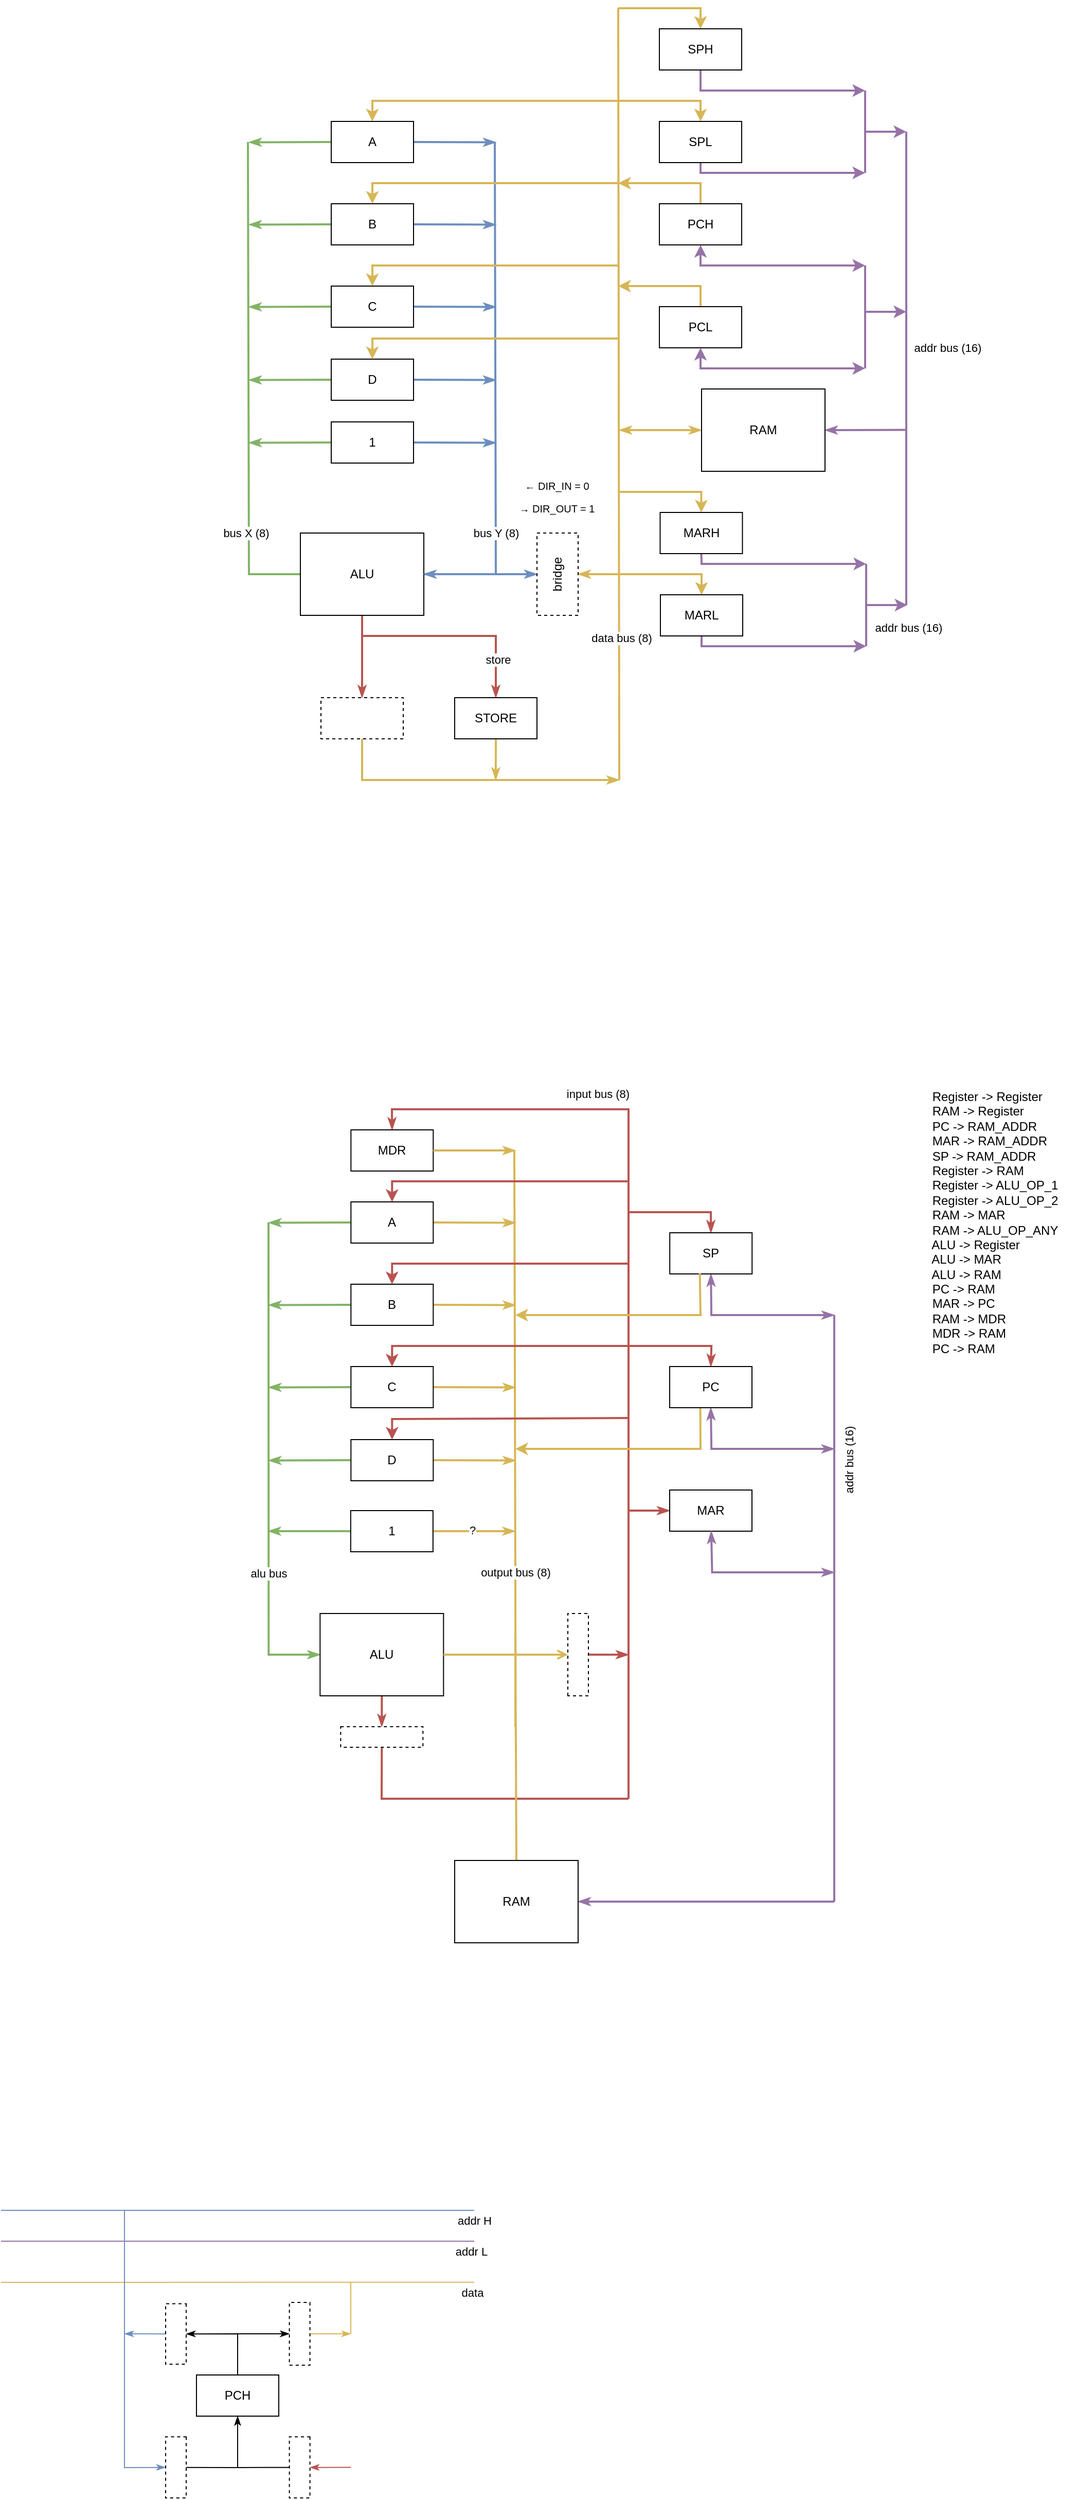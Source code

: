 <mxfile>
    <diagram id="ETKt579bIk2jOSbxSD9Q" name="Page-1">
        <mxGraphModel dx="2195" dy="351" grid="0" gridSize="10" guides="1" tooltips="1" connect="1" arrows="1" fold="1" page="0" pageScale="1" pageWidth="850" pageHeight="1100" math="0" shadow="0">
            <root>
                <mxCell id="0"/>
                <mxCell id="1" parent="0"/>
                <mxCell id="170" style="edgeStyle=none;html=1;exitX=0.5;exitY=1;exitDx=0;exitDy=0;entryX=0.5;entryY=0;entryDx=0;entryDy=0;startArrow=none;startFill=0;endArrow=classicThin;endFill=1;fillColor=#f8cecc;strokeColor=#b85450;strokeWidth=2;" parent="1" source="177" target="194" edge="1">
                    <mxGeometry relative="1" as="geometry"/>
                </mxCell>
                <mxCell id="171" style="edgeStyle=none;html=1;exitX=0;exitY=0.5;exitDx=0;exitDy=0;startArrow=none;startFill=0;endArrow=none;endFill=0;fillColor=#d5e8d4;strokeColor=#82b366;strokeWidth=2;rounded=0;" parent="1" source="177" edge="1">
                    <mxGeometry relative="1" as="geometry">
                        <mxPoint x="80" y="1090" as="targetPoint"/>
                        <Array as="points">
                            <mxPoint x="81" y="1510"/>
                        </Array>
                    </mxGeometry>
                </mxCell>
                <mxCell id="172" value="bus X (8)" style="edgeLabel;html=1;align=center;verticalAlign=middle;resizable=0;points=[];" parent="171" vertex="1" connectable="0">
                    <mxGeometry x="-0.5" y="1" relative="1" as="geometry">
                        <mxPoint x="-2" y="27" as="offset"/>
                    </mxGeometry>
                </mxCell>
                <mxCell id="173" style="edgeStyle=none;html=1;exitX=1;exitY=0.5;exitDx=0;exitDy=0;startArrow=none;startFill=0;endArrow=none;endFill=0;fillColor=#dae8fc;strokeColor=#6c8ebf;rounded=0;strokeWidth=2;" parent="1" source="177" edge="1">
                    <mxGeometry relative="1" as="geometry">
                        <mxPoint x="320" y="1090" as="targetPoint"/>
                        <Array as="points">
                            <mxPoint x="321" y="1510"/>
                        </Array>
                    </mxGeometry>
                </mxCell>
                <mxCell id="174" value="bus Y (8)" style="edgeLabel;html=1;align=center;verticalAlign=middle;resizable=0;points=[];" parent="173" vertex="1" connectable="0">
                    <mxGeometry x="-0.603" relative="1" as="geometry">
                        <mxPoint y="-13" as="offset"/>
                    </mxGeometry>
                </mxCell>
                <mxCell id="175" style="edgeStyle=none;rounded=0;html=1;exitX=0.5;exitY=1;exitDx=0;exitDy=0;entryX=0.5;entryY=0;entryDx=0;entryDy=0;startArrow=none;startFill=0;endArrow=classicThin;endFill=1;fillColor=#f8cecc;strokeColor=#b85450;strokeWidth=2;" parent="1" source="177" target="215" edge="1">
                    <mxGeometry relative="1" as="geometry">
                        <Array as="points">
                            <mxPoint x="191" y="1570"/>
                            <mxPoint x="321" y="1570"/>
                        </Array>
                    </mxGeometry>
                </mxCell>
                <mxCell id="176" value="store" style="edgeLabel;html=1;align=center;verticalAlign=middle;resizable=0;points=[];" parent="175" vertex="1" connectable="0">
                    <mxGeometry x="0.648" y="2" relative="1" as="geometry">
                        <mxPoint as="offset"/>
                    </mxGeometry>
                </mxCell>
                <mxCell id="177" value="ALU" style="rounded=0;whiteSpace=wrap;html=1;" parent="1" vertex="1">
                    <mxGeometry x="131" y="1470" width="120" height="80" as="geometry"/>
                </mxCell>
                <mxCell id="178" style="edgeStyle=none;html=1;exitX=0;exitY=0.5;exitDx=0;exitDy=0;startArrow=none;startFill=0;endArrow=classicThin;endFill=1;fillColor=#d5e8d4;strokeColor=#82b366;strokeWidth=2;" parent="1" source="181" edge="1">
                    <mxGeometry relative="1" as="geometry">
                        <mxPoint x="81" y="1250.261" as="targetPoint"/>
                    </mxGeometry>
                </mxCell>
                <mxCell id="179" style="edgeStyle=none;html=1;exitX=1;exitY=0.5;exitDx=0;exitDy=0;startArrow=none;startFill=0;endArrow=classicThin;endFill=1;fillColor=#dae8fc;strokeColor=#6c8ebf;strokeWidth=2;" parent="1" source="181" edge="1">
                    <mxGeometry relative="1" as="geometry">
                        <mxPoint x="321" y="1250.261" as="targetPoint"/>
                    </mxGeometry>
                </mxCell>
                <mxCell id="180" style="edgeStyle=none;rounded=0;html=1;exitX=0.5;exitY=0;exitDx=0;exitDy=0;startArrow=classic;startFill=1;endArrow=none;endFill=0;fillColor=#fff2cc;strokeColor=#d6b656;strokeWidth=2;" parent="1" source="181" edge="1">
                    <mxGeometry relative="1" as="geometry">
                        <mxPoint x="441" y="1210" as="targetPoint"/>
                        <Array as="points">
                            <mxPoint x="201" y="1210"/>
                        </Array>
                    </mxGeometry>
                </mxCell>
                <mxCell id="181" value="C" style="rounded=0;whiteSpace=wrap;html=1;" parent="1" vertex="1">
                    <mxGeometry x="161" y="1230" width="80" height="40" as="geometry"/>
                </mxCell>
                <mxCell id="182" style="edgeStyle=none;html=1;exitX=0;exitY=0.5;exitDx=0;exitDy=0;startArrow=none;startFill=0;endArrow=classicThin;endFill=1;fillColor=#d5e8d4;strokeColor=#82b366;strokeWidth=2;" parent="1" source="185" edge="1">
                    <mxGeometry relative="1" as="geometry">
                        <mxPoint x="81" y="1170.261" as="targetPoint"/>
                    </mxGeometry>
                </mxCell>
                <mxCell id="183" style="edgeStyle=none;html=1;exitX=1;exitY=0.5;exitDx=0;exitDy=0;startArrow=none;startFill=0;endArrow=classicThin;endFill=1;fillColor=#dae8fc;strokeColor=#6c8ebf;strokeWidth=2;" parent="1" source="185" edge="1">
                    <mxGeometry relative="1" as="geometry">
                        <mxPoint x="321" y="1170.261" as="targetPoint"/>
                    </mxGeometry>
                </mxCell>
                <mxCell id="184" style="edgeStyle=none;rounded=0;html=1;exitX=0.5;exitY=0;exitDx=0;exitDy=0;startArrow=classic;startFill=1;endArrow=none;endFill=0;fillColor=#fff2cc;strokeColor=#d6b656;strokeWidth=2;" parent="1" source="185" edge="1">
                    <mxGeometry relative="1" as="geometry">
                        <mxPoint x="441" y="1130" as="targetPoint"/>
                        <Array as="points">
                            <mxPoint x="201" y="1130"/>
                        </Array>
                    </mxGeometry>
                </mxCell>
                <mxCell id="185" value="B" style="rounded=0;whiteSpace=wrap;html=1;" parent="1" vertex="1">
                    <mxGeometry x="161" y="1150" width="80" height="40" as="geometry"/>
                </mxCell>
                <mxCell id="186" style="edgeStyle=none;html=1;exitX=0;exitY=0.5;exitDx=0;exitDy=0;startArrow=none;startFill=0;endArrow=classicThin;endFill=1;fillColor=#d5e8d4;strokeColor=#82b366;strokeWidth=2;" parent="1" source="189" edge="1">
                    <mxGeometry relative="1" as="geometry">
                        <mxPoint x="81" y="1090.261" as="targetPoint"/>
                    </mxGeometry>
                </mxCell>
                <mxCell id="187" style="edgeStyle=none;html=1;exitX=1;exitY=0.5;exitDx=0;exitDy=0;startArrow=none;startFill=0;endArrow=classicThin;endFill=1;fillColor=#dae8fc;strokeColor=#6c8ebf;strokeWidth=2;" parent="1" source="189" edge="1">
                    <mxGeometry relative="1" as="geometry">
                        <mxPoint x="321" y="1090.261" as="targetPoint"/>
                    </mxGeometry>
                </mxCell>
                <mxCell id="188" style="edgeStyle=none;rounded=0;html=1;exitX=0.5;exitY=0;exitDx=0;exitDy=0;startArrow=classic;startFill=1;endArrow=none;endFill=0;fillColor=#fff2cc;strokeColor=#d6b656;strokeWidth=2;" parent="1" source="189" edge="1">
                    <mxGeometry relative="1" as="geometry">
                        <mxPoint x="441" y="1050" as="targetPoint"/>
                        <Array as="points">
                            <mxPoint x="201" y="1050"/>
                        </Array>
                    </mxGeometry>
                </mxCell>
                <mxCell id="189" value="A" style="rounded=0;whiteSpace=wrap;html=1;" parent="1" vertex="1">
                    <mxGeometry x="161" y="1070" width="80" height="40" as="geometry"/>
                </mxCell>
                <mxCell id="190" style="edgeStyle=none;html=1;exitX=0;exitY=0.5;exitDx=0;exitDy=0;startArrow=classicThin;startFill=1;endArrow=classicThin;endFill=1;fillColor=#dae8fc;strokeColor=#6c8ebf;entryX=1;entryY=0.5;entryDx=0;entryDy=0;strokeWidth=2;" parent="1" source="192" target="177" edge="1">
                    <mxGeometry relative="1" as="geometry">
                        <mxPoint x="321" y="1410" as="targetPoint"/>
                    </mxGeometry>
                </mxCell>
                <mxCell id="191" style="edgeStyle=none;html=1;exitX=1;exitY=0.5;exitDx=0;exitDy=0;startArrow=classicThin;startFill=1;endArrow=none;endFill=0;fillColor=#fff2cc;strokeColor=#d6b656;strokeWidth=2;" parent="1" source="192" edge="1">
                    <mxGeometry relative="1" as="geometry">
                        <mxPoint x="441" y="1510" as="targetPoint"/>
                    </mxGeometry>
                </mxCell>
                <mxCell id="192" value="bridge" style="rounded=0;whiteSpace=wrap;html=1;dashed=1;horizontal=0;" parent="1" vertex="1">
                    <mxGeometry x="361" y="1470" width="40" height="80" as="geometry"/>
                </mxCell>
                <mxCell id="193" style="edgeStyle=none;rounded=0;html=1;exitX=0.5;exitY=1;exitDx=0;exitDy=0;startArrow=none;startFill=0;endArrow=classicThin;endFill=1;fillColor=#fff2cc;strokeColor=#d6b656;strokeWidth=2;" parent="1" source="194" edge="1">
                    <mxGeometry relative="1" as="geometry">
                        <mxPoint x="441" y="1710" as="targetPoint"/>
                        <Array as="points">
                            <mxPoint x="191" y="1710"/>
                        </Array>
                    </mxGeometry>
                </mxCell>
                <mxCell id="194" value="" style="rounded=0;whiteSpace=wrap;html=1;dashed=1;" parent="1" vertex="1">
                    <mxGeometry x="151" y="1630" width="80" height="40" as="geometry"/>
                </mxCell>
                <mxCell id="195" style="edgeStyle=none;html=1;exitX=0;exitY=0.5;exitDx=0;exitDy=0;startArrow=classicThin;startFill=1;endArrow=classicThin;endFill=1;fillColor=#fff2cc;strokeColor=#d6b656;strokeWidth=2;" parent="1" source="197" edge="1">
                    <mxGeometry relative="1" as="geometry">
                        <mxPoint x="441" y="1370" as="targetPoint"/>
                    </mxGeometry>
                </mxCell>
                <mxCell id="196" style="edgeStyle=none;rounded=0;html=1;exitX=1;exitY=0.5;exitDx=0;exitDy=0;strokeWidth=2;startArrow=classicThin;startFill=1;endArrow=none;endFill=0;fillColor=#e1d5e7;strokeColor=#9673a6;" parent="1" source="197" edge="1">
                    <mxGeometry relative="1" as="geometry">
                        <mxPoint x="721" y="1369.769" as="targetPoint"/>
                    </mxGeometry>
                </mxCell>
                <mxCell id="197" value="RAM" style="rounded=0;whiteSpace=wrap;html=1;" parent="1" vertex="1">
                    <mxGeometry x="521" y="1330" width="120" height="80" as="geometry"/>
                </mxCell>
                <mxCell id="204" style="edgeStyle=none;html=1;exitX=0;exitY=0.5;exitDx=0;exitDy=0;startArrow=none;startFill=0;endArrow=classicThin;endFill=1;fillColor=#d5e8d4;strokeColor=#82b366;strokeWidth=2;" parent="1" source="206" edge="1">
                    <mxGeometry relative="1" as="geometry">
                        <mxPoint x="81" y="1382.261" as="targetPoint"/>
                    </mxGeometry>
                </mxCell>
                <mxCell id="205" style="edgeStyle=none;html=1;exitX=1;exitY=0.5;exitDx=0;exitDy=0;startArrow=none;startFill=0;endArrow=classicThin;endFill=1;fillColor=#dae8fc;strokeColor=#6c8ebf;strokeWidth=2;" parent="1" source="206" edge="1">
                    <mxGeometry relative="1" as="geometry">
                        <mxPoint x="321" y="1382.261" as="targetPoint"/>
                    </mxGeometry>
                </mxCell>
                <mxCell id="206" value="1" style="rounded=0;whiteSpace=wrap;html=1;" parent="1" vertex="1">
                    <mxGeometry x="161" y="1362" width="80" height="40" as="geometry"/>
                </mxCell>
                <mxCell id="212" value="" style="endArrow=none;html=1;rounded=0;fillColor=#fff2cc;strokeColor=#d6b656;strokeWidth=2;" parent="1" edge="1">
                    <mxGeometry width="50" height="50" relative="1" as="geometry">
                        <mxPoint x="441" y="1710" as="sourcePoint"/>
                        <mxPoint x="440" y="960" as="targetPoint"/>
                    </mxGeometry>
                </mxCell>
                <mxCell id="213" value="data bus (8)" style="edgeLabel;html=1;align=center;verticalAlign=middle;resizable=0;points=[];" parent="212" vertex="1" connectable="0">
                    <mxGeometry x="-0.712" y="-1" relative="1" as="geometry">
                        <mxPoint x="1" y="-30" as="offset"/>
                    </mxGeometry>
                </mxCell>
                <mxCell id="214" style="edgeStyle=none;rounded=1;html=1;exitX=0.5;exitY=1;exitDx=0;exitDy=0;startArrow=none;startFill=0;endArrow=classicThin;endFill=1;fillColor=#fff2cc;strokeColor=#d6b656;strokeWidth=2;" parent="1" source="215" edge="1">
                    <mxGeometry relative="1" as="geometry">
                        <mxPoint x="320.91" y="1710" as="targetPoint"/>
                    </mxGeometry>
                </mxCell>
                <mxCell id="215" value="STORE" style="rounded=0;whiteSpace=wrap;html=1;" parent="1" vertex="1">
                    <mxGeometry x="281" y="1630" width="80" height="40" as="geometry"/>
                </mxCell>
                <mxCell id="218" value="&lt;p style=&quot;font-size: 10px;&quot;&gt;&lt;font style=&quot;font-size: 10px;&quot;&gt;← DIR_IN = 0&lt;/font&gt;&lt;/p&gt;&lt;p style=&quot;font-size: 10px;&quot;&gt;&lt;span style=&quot;background-color: initial; font-size: 10px;&quot;&gt;→ DIR_OUT = 1&lt;/span&gt;&lt;/p&gt;" style="text;html=1;align=center;verticalAlign=middle;resizable=0;points=[];autosize=1;strokeColor=none;fillColor=none;fontSize=10;" parent="1" vertex="1">
                    <mxGeometry x="330" y="1400" width="100" height="70" as="geometry"/>
                </mxCell>
                <mxCell id="221" style="edgeStyle=none;html=1;exitX=0;exitY=0.5;exitDx=0;exitDy=0;startArrow=none;startFill=0;endArrow=classicThin;endFill=1;fillColor=#d5e8d4;strokeColor=#82b366;strokeWidth=2;" parent="1" source="223" edge="1">
                    <mxGeometry relative="1" as="geometry">
                        <mxPoint x="81" y="1321.261" as="targetPoint"/>
                    </mxGeometry>
                </mxCell>
                <mxCell id="222" style="edgeStyle=none;html=1;exitX=1;exitY=0.5;exitDx=0;exitDy=0;startArrow=none;startFill=0;endArrow=classicThin;endFill=1;fillColor=#dae8fc;strokeColor=#6c8ebf;strokeWidth=2;" parent="1" source="223" edge="1">
                    <mxGeometry relative="1" as="geometry">
                        <mxPoint x="321" y="1321.261" as="targetPoint"/>
                    </mxGeometry>
                </mxCell>
                <mxCell id="223" value="D" style="rounded=0;whiteSpace=wrap;html=1;" parent="1" vertex="1">
                    <mxGeometry x="161" y="1301" width="80" height="40" as="geometry"/>
                </mxCell>
                <mxCell id="224" style="edgeStyle=none;rounded=0;html=1;startArrow=classic;startFill=1;endArrow=none;endFill=0;fillColor=#fff2cc;strokeColor=#d6b656;strokeWidth=2;exitX=0.5;exitY=0;exitDx=0;exitDy=0;" parent="1" source="223" edge="1">
                    <mxGeometry relative="1" as="geometry">
                        <mxPoint x="441" y="1281" as="targetPoint"/>
                        <Array as="points">
                            <mxPoint x="201" y="1281"/>
                        </Array>
                        <mxPoint x="199" y="1301" as="sourcePoint"/>
                    </mxGeometry>
                </mxCell>
                <mxCell id="231" style="edgeStyle=none;rounded=0;html=1;exitX=0.5;exitY=0;exitDx=0;exitDy=0;startArrow=none;startFill=0;endArrow=classic;endFill=1;fillColor=#fff2cc;strokeColor=#d6b656;strokeWidth=2;" parent="1" source="232" edge="1">
                    <mxGeometry relative="1" as="geometry">
                        <mxPoint x="440" y="1230" as="targetPoint"/>
                        <Array as="points">
                            <mxPoint x="520" y="1230"/>
                        </Array>
                    </mxGeometry>
                </mxCell>
                <mxCell id="233" style="edgeStyle=none;rounded=0;html=1;strokeWidth=2;fillColor=#e1d5e7;strokeColor=#9673a6;exitX=0.5;exitY=1;exitDx=0;exitDy=0;startArrow=classic;startFill=1;" parent="1" source="232" edge="1">
                    <mxGeometry relative="1" as="geometry">
                        <mxPoint x="680" y="1310" as="targetPoint"/>
                        <mxPoint x="200" y="1310" as="sourcePoint"/>
                        <Array as="points">
                            <mxPoint x="520" y="1310"/>
                        </Array>
                    </mxGeometry>
                </mxCell>
                <mxCell id="232" value="PCL" style="rounded=0;whiteSpace=wrap;html=1;" parent="1" vertex="1">
                    <mxGeometry x="480" y="1250" width="80" height="40" as="geometry"/>
                </mxCell>
                <mxCell id="236" style="edgeStyle=none;rounded=0;html=1;exitX=0.5;exitY=0;exitDx=0;exitDy=0;startArrow=none;startFill=0;endArrow=classic;endFill=1;fillColor=#fff2cc;strokeColor=#d6b656;strokeWidth=2;" parent="1" source="237" edge="1">
                    <mxGeometry relative="1" as="geometry">
                        <mxPoint x="440" y="1130" as="targetPoint"/>
                        <Array as="points">
                            <mxPoint x="520" y="1130"/>
                        </Array>
                    </mxGeometry>
                </mxCell>
                <mxCell id="238" style="edgeStyle=none;rounded=0;html=1;exitX=0.5;exitY=1;exitDx=0;exitDy=0;strokeWidth=2;fillColor=#e1d5e7;strokeColor=#9673a6;startArrow=classic;startFill=1;" parent="1" source="237" edge="1">
                    <mxGeometry relative="1" as="geometry">
                        <mxPoint x="680" y="1210" as="targetPoint"/>
                        <Array as="points">
                            <mxPoint x="520" y="1210"/>
                        </Array>
                    </mxGeometry>
                </mxCell>
                <mxCell id="237" value="PCH" style="rounded=0;whiteSpace=wrap;html=1;" parent="1" vertex="1">
                    <mxGeometry x="480" y="1150" width="80" height="40" as="geometry"/>
                </mxCell>
                <mxCell id="239" value="" style="endArrow=none;html=1;rounded=0;strokeWidth=2;fillColor=#e1d5e7;strokeColor=#9673a6;" parent="1" edge="1">
                    <mxGeometry width="50" height="50" relative="1" as="geometry">
                        <mxPoint x="680" y="1310" as="sourcePoint"/>
                        <mxPoint x="680" y="1210" as="targetPoint"/>
                    </mxGeometry>
                </mxCell>
                <mxCell id="240" value="" style="endArrow=classic;html=1;rounded=0;strokeWidth=2;fillColor=#e1d5e7;strokeColor=#9673a6;" parent="1" edge="1">
                    <mxGeometry width="50" height="50" relative="1" as="geometry">
                        <mxPoint x="680" y="1255" as="sourcePoint"/>
                        <mxPoint x="720" y="1255" as="targetPoint"/>
                    </mxGeometry>
                </mxCell>
                <mxCell id="241" value="addr bus (16)" style="edgeLabel;html=1;align=center;verticalAlign=middle;resizable=0;points=[];" parent="1" vertex="1" connectable="0">
                    <mxGeometry x="759.999" y="1289.999" as="geometry"/>
                </mxCell>
                <mxCell id="243" style="edgeStyle=none;rounded=0;html=1;exitX=0.5;exitY=0;exitDx=0;exitDy=0;startArrow=classic;startFill=1;endArrow=none;endFill=0;fillColor=#fff2cc;strokeColor=#d6b656;strokeWidth=2;" parent="1" source="245" edge="1">
                    <mxGeometry relative="1" as="geometry">
                        <mxPoint x="440" y="1050" as="targetPoint"/>
                        <Array as="points">
                            <mxPoint x="520" y="1050"/>
                        </Array>
                    </mxGeometry>
                </mxCell>
                <mxCell id="244" style="edgeStyle=none;rounded=0;html=1;strokeWidth=2;fillColor=#e1d5e7;strokeColor=#9673a6;exitX=0.5;exitY=1;exitDx=0;exitDy=0;" parent="1" source="245" edge="1">
                    <mxGeometry relative="1" as="geometry">
                        <mxPoint x="680" y="1120" as="targetPoint"/>
                        <mxPoint x="200" y="1130" as="sourcePoint"/>
                        <Array as="points">
                            <mxPoint x="520" y="1120"/>
                        </Array>
                    </mxGeometry>
                </mxCell>
                <mxCell id="245" value="SPL" style="rounded=0;whiteSpace=wrap;html=1;" parent="1" vertex="1">
                    <mxGeometry x="480" y="1070" width="80" height="40" as="geometry"/>
                </mxCell>
                <mxCell id="247" style="edgeStyle=none;rounded=0;html=1;exitX=0.5;exitY=0;exitDx=0;exitDy=0;startArrow=classic;startFill=1;endArrow=none;endFill=0;fillColor=#fff2cc;strokeColor=#d6b656;strokeWidth=2;" parent="1" source="249" edge="1">
                    <mxGeometry relative="1" as="geometry">
                        <mxPoint x="440" y="960" as="targetPoint"/>
                        <Array as="points">
                            <mxPoint x="520" y="960"/>
                        </Array>
                    </mxGeometry>
                </mxCell>
                <mxCell id="248" style="edgeStyle=none;rounded=0;html=1;exitX=0.5;exitY=1;exitDx=0;exitDy=0;strokeWidth=2;fillColor=#e1d5e7;strokeColor=#9673a6;" parent="1" source="249" edge="1">
                    <mxGeometry relative="1" as="geometry">
                        <mxPoint x="680" y="1040" as="targetPoint"/>
                        <Array as="points">
                            <mxPoint x="520" y="1040"/>
                        </Array>
                    </mxGeometry>
                </mxCell>
                <mxCell id="249" value="SPH" style="rounded=0;whiteSpace=wrap;html=1;" parent="1" vertex="1">
                    <mxGeometry x="480" y="980" width="80" height="40" as="geometry"/>
                </mxCell>
                <mxCell id="250" value="" style="endArrow=none;html=1;rounded=0;strokeWidth=2;fillColor=#e1d5e7;strokeColor=#9673a6;" parent="1" edge="1">
                    <mxGeometry width="50" height="50" relative="1" as="geometry">
                        <mxPoint x="680" y="1120" as="sourcePoint"/>
                        <mxPoint x="680" y="1040" as="targetPoint"/>
                    </mxGeometry>
                </mxCell>
                <mxCell id="251" value="" style="endArrow=classic;html=1;rounded=0;strokeWidth=2;fillColor=#e1d5e7;strokeColor=#9673a6;" parent="1" edge="1">
                    <mxGeometry width="50" height="50" relative="1" as="geometry">
                        <mxPoint x="680" y="1080" as="sourcePoint"/>
                        <mxPoint x="720" y="1080" as="targetPoint"/>
                    </mxGeometry>
                </mxCell>
                <mxCell id="252" value="addr bus (16)" style="edgeLabel;html=1;align=center;verticalAlign=middle;resizable=0;points=[];" parent="1" vertex="1" connectable="0">
                    <mxGeometry x="721.269" y="1561.289" as="geometry"/>
                </mxCell>
                <mxCell id="253" style="edgeStyle=none;rounded=0;html=1;exitX=0.5;exitY=0;exitDx=0;exitDy=0;startArrow=classic;startFill=1;endArrow=none;endFill=0;fillColor=#fff2cc;strokeColor=#d6b656;strokeWidth=2;" parent="1" source="255" edge="1">
                    <mxGeometry relative="1" as="geometry">
                        <mxPoint x="441" y="1510" as="targetPoint"/>
                        <Array as="points">
                            <mxPoint x="521" y="1510"/>
                        </Array>
                    </mxGeometry>
                </mxCell>
                <mxCell id="254" style="edgeStyle=none;rounded=0;html=1;strokeWidth=2;fillColor=#e1d5e7;strokeColor=#9673a6;exitX=0.5;exitY=1;exitDx=0;exitDy=0;" parent="1" source="255" edge="1">
                    <mxGeometry relative="1" as="geometry">
                        <mxPoint x="681.0" y="1580" as="targetPoint"/>
                        <mxPoint x="201" y="1590" as="sourcePoint"/>
                        <Array as="points">
                            <mxPoint x="521" y="1580"/>
                        </Array>
                    </mxGeometry>
                </mxCell>
                <mxCell id="255" value="MARL" style="rounded=0;whiteSpace=wrap;html=1;" parent="1" vertex="1">
                    <mxGeometry x="481" y="1530" width="80" height="40" as="geometry"/>
                </mxCell>
                <mxCell id="256" style="edgeStyle=none;rounded=0;html=1;exitX=0.5;exitY=0;exitDx=0;exitDy=0;startArrow=classic;startFill=1;endArrow=none;endFill=0;fillColor=#fff2cc;strokeColor=#d6b656;strokeWidth=2;" parent="1" source="258" edge="1">
                    <mxGeometry relative="1" as="geometry">
                        <mxPoint x="440.74" y="1430" as="targetPoint"/>
                        <Array as="points">
                            <mxPoint x="520.74" y="1430"/>
                        </Array>
                    </mxGeometry>
                </mxCell>
                <mxCell id="257" style="edgeStyle=none;rounded=0;html=1;exitX=0.5;exitY=1;exitDx=0;exitDy=0;strokeWidth=2;fillColor=#e1d5e7;strokeColor=#9673a6;" parent="1" source="258" edge="1">
                    <mxGeometry relative="1" as="geometry">
                        <mxPoint x="681.0" y="1500" as="targetPoint"/>
                        <Array as="points">
                            <mxPoint x="521" y="1500"/>
                        </Array>
                    </mxGeometry>
                </mxCell>
                <mxCell id="258" value="MARH" style="rounded=0;whiteSpace=wrap;html=1;" parent="1" vertex="1">
                    <mxGeometry x="480.74" y="1450" width="80" height="40" as="geometry"/>
                </mxCell>
                <mxCell id="259" value="" style="endArrow=none;html=1;rounded=0;strokeWidth=2;fillColor=#e1d5e7;strokeColor=#9673a6;" parent="1" edge="1">
                    <mxGeometry width="50" height="50" relative="1" as="geometry">
                        <mxPoint x="681.0" y="1580" as="sourcePoint"/>
                        <mxPoint x="681.0" y="1500" as="targetPoint"/>
                    </mxGeometry>
                </mxCell>
                <mxCell id="260" value="" style="endArrow=classic;html=1;rounded=0;strokeWidth=2;fillColor=#e1d5e7;strokeColor=#9673a6;" parent="1" edge="1">
                    <mxGeometry width="50" height="50" relative="1" as="geometry">
                        <mxPoint x="681.0" y="1540" as="sourcePoint"/>
                        <mxPoint x="721.0" y="1540" as="targetPoint"/>
                    </mxGeometry>
                </mxCell>
                <mxCell id="261" value="" style="endArrow=none;html=1;rounded=0;strokeWidth=2;fillColor=#e1d5e7;strokeColor=#9673a6;" parent="1" edge="1">
                    <mxGeometry width="50" height="50" relative="1" as="geometry">
                        <mxPoint x="720" y="1540" as="sourcePoint"/>
                        <mxPoint x="720" y="1080" as="targetPoint"/>
                    </mxGeometry>
                </mxCell>
                <mxCell id="262" style="edgeStyle=none;html=1;exitX=0.5;exitY=1;exitDx=0;exitDy=0;entryX=0.5;entryY=0;entryDx=0;entryDy=0;startArrow=none;startFill=0;endArrow=classicThin;endFill=1;fillColor=#f8cecc;strokeColor=#b85450;strokeWidth=2;" parent="1" source="269" target="286" edge="1">
                    <mxGeometry relative="1" as="geometry"/>
                </mxCell>
                <mxCell id="263" style="edgeStyle=none;html=1;exitX=0;exitY=0.5;exitDx=0;exitDy=0;startArrow=classicThin;startFill=1;endArrow=none;endFill=0;fillColor=#d5e8d4;strokeColor=#82b366;strokeWidth=2;rounded=0;" parent="1" source="269" edge="1">
                    <mxGeometry relative="1" as="geometry">
                        <mxPoint x="100" y="2140" as="targetPoint"/>
                        <Array as="points">
                            <mxPoint x="100.16" y="2560"/>
                        </Array>
                    </mxGeometry>
                </mxCell>
                <mxCell id="264" value="alu bus" style="edgeLabel;html=1;align=center;verticalAlign=middle;resizable=0;points=[];" parent="263" vertex="1" connectable="0">
                    <mxGeometry x="-0.5" y="1" relative="1" as="geometry">
                        <mxPoint x="1" y="-12" as="offset"/>
                    </mxGeometry>
                </mxCell>
                <mxCell id="265" style="edgeStyle=none;html=1;startArrow=none;startFill=0;endArrow=none;endFill=0;fillColor=#fff2cc;strokeColor=#d6b656;rounded=0;strokeWidth=2;" parent="1" edge="1">
                    <mxGeometry relative="1" as="geometry">
                        <mxPoint x="339" y="2070" as="targetPoint"/>
                        <Array as="points">
                            <mxPoint x="340.16" y="2560"/>
                        </Array>
                        <mxPoint x="340" y="2630" as="sourcePoint"/>
                    </mxGeometry>
                </mxCell>
                <mxCell id="266" value="output bus (8)" style="edgeLabel;html=1;align=center;verticalAlign=middle;resizable=0;points=[];" parent="265" vertex="1" connectable="0">
                    <mxGeometry x="-0.603" relative="1" as="geometry">
                        <mxPoint y="-39" as="offset"/>
                    </mxGeometry>
                </mxCell>
                <mxCell id="269" value="ALU" style="rounded=0;whiteSpace=wrap;html=1;" parent="1" vertex="1">
                    <mxGeometry x="150.16" y="2520" width="120" height="80" as="geometry"/>
                </mxCell>
                <mxCell id="270" style="edgeStyle=none;html=1;exitX=0;exitY=0.5;exitDx=0;exitDy=0;startArrow=none;startFill=0;endArrow=classicThin;endFill=1;fillColor=#d5e8d4;strokeColor=#82b366;strokeWidth=2;" parent="1" source="273" edge="1">
                    <mxGeometry relative="1" as="geometry">
                        <mxPoint x="100.16" y="2300.261" as="targetPoint"/>
                    </mxGeometry>
                </mxCell>
                <mxCell id="271" style="edgeStyle=none;html=1;exitX=1;exitY=0.5;exitDx=0;exitDy=0;startArrow=none;startFill=0;endArrow=classicThin;endFill=1;fillColor=#fff2cc;strokeColor=#d6b656;strokeWidth=2;" parent="1" source="273" edge="1">
                    <mxGeometry relative="1" as="geometry">
                        <mxPoint x="340.16" y="2300.261" as="targetPoint"/>
                    </mxGeometry>
                </mxCell>
                <mxCell id="272" style="edgeStyle=none;rounded=0;html=1;exitX=0.5;exitY=0;exitDx=0;exitDy=0;startArrow=classic;startFill=1;endArrow=none;endFill=0;fillColor=#f8cecc;strokeColor=#b85450;strokeWidth=2;" parent="1" source="273" edge="1">
                    <mxGeometry relative="1" as="geometry">
                        <mxPoint x="460.16" y="2260" as="targetPoint"/>
                        <Array as="points">
                            <mxPoint x="220.16" y="2260"/>
                        </Array>
                    </mxGeometry>
                </mxCell>
                <mxCell id="273" value="C" style="rounded=0;whiteSpace=wrap;html=1;" parent="1" vertex="1">
                    <mxGeometry x="180.16" y="2280" width="80" height="40" as="geometry"/>
                </mxCell>
                <mxCell id="274" style="edgeStyle=none;html=1;exitX=0;exitY=0.5;exitDx=0;exitDy=0;startArrow=none;startFill=0;endArrow=classicThin;endFill=1;fillColor=#d5e8d4;strokeColor=#82b366;strokeWidth=2;" parent="1" source="277" edge="1">
                    <mxGeometry relative="1" as="geometry">
                        <mxPoint x="100.16" y="2220.261" as="targetPoint"/>
                    </mxGeometry>
                </mxCell>
                <mxCell id="275" style="edgeStyle=none;html=1;exitX=1;exitY=0.5;exitDx=0;exitDy=0;startArrow=none;startFill=0;endArrow=classicThin;endFill=1;fillColor=#fff2cc;strokeColor=#d6b656;strokeWidth=2;" parent="1" source="277" edge="1">
                    <mxGeometry relative="1" as="geometry">
                        <mxPoint x="340.16" y="2220.261" as="targetPoint"/>
                    </mxGeometry>
                </mxCell>
                <mxCell id="276" style="edgeStyle=none;rounded=0;html=1;exitX=0.5;exitY=0;exitDx=0;exitDy=0;startArrow=classic;startFill=1;endArrow=none;endFill=0;fillColor=#f8cecc;strokeColor=#b85450;strokeWidth=2;" parent="1" source="277" edge="1">
                    <mxGeometry relative="1" as="geometry">
                        <mxPoint x="450" y="2180" as="targetPoint"/>
                        <Array as="points">
                            <mxPoint x="220.16" y="2180"/>
                        </Array>
                    </mxGeometry>
                </mxCell>
                <mxCell id="277" value="B" style="rounded=0;whiteSpace=wrap;html=1;" parent="1" vertex="1">
                    <mxGeometry x="180.16" y="2200" width="80" height="40" as="geometry"/>
                </mxCell>
                <mxCell id="278" style="edgeStyle=none;html=1;exitX=0;exitY=0.5;exitDx=0;exitDy=0;startArrow=none;startFill=0;endArrow=classicThin;endFill=1;fillColor=#d5e8d4;strokeColor=#82b366;strokeWidth=2;" parent="1" source="281" edge="1">
                    <mxGeometry relative="1" as="geometry">
                        <mxPoint x="100.16" y="2140.261" as="targetPoint"/>
                    </mxGeometry>
                </mxCell>
                <mxCell id="279" style="edgeStyle=none;html=1;exitX=1;exitY=0.5;exitDx=0;exitDy=0;startArrow=none;startFill=0;endArrow=classicThin;endFill=1;fillColor=#fff2cc;strokeColor=#d6b656;strokeWidth=2;" parent="1" source="281" edge="1">
                    <mxGeometry relative="1" as="geometry">
                        <mxPoint x="340.16" y="2140.261" as="targetPoint"/>
                    </mxGeometry>
                </mxCell>
                <mxCell id="280" style="edgeStyle=none;rounded=0;html=1;exitX=0.5;exitY=0;exitDx=0;exitDy=0;startArrow=classic;startFill=1;endArrow=none;endFill=0;fillColor=#f8cecc;strokeColor=#b85450;strokeWidth=2;" parent="1" source="281" edge="1">
                    <mxGeometry relative="1" as="geometry">
                        <mxPoint x="450" y="2100" as="targetPoint"/>
                        <Array as="points">
                            <mxPoint x="220.16" y="2100"/>
                        </Array>
                    </mxGeometry>
                </mxCell>
                <mxCell id="281" value="A" style="rounded=0;whiteSpace=wrap;html=1;" parent="1" vertex="1">
                    <mxGeometry x="180.16" y="2120" width="80" height="40" as="geometry"/>
                </mxCell>
                <mxCell id="285" style="edgeStyle=none;rounded=0;html=1;exitX=0.5;exitY=1;exitDx=0;exitDy=0;startArrow=none;startFill=0;endArrow=none;endFill=0;fillColor=#f8cecc;strokeColor=#b85450;strokeWidth=2;" parent="1" source="286" edge="1">
                    <mxGeometry relative="1" as="geometry">
                        <mxPoint x="450" y="2700" as="targetPoint"/>
                        <Array as="points">
                            <mxPoint x="210" y="2700"/>
                        </Array>
                    </mxGeometry>
                </mxCell>
                <mxCell id="286" value="" style="rounded=0;whiteSpace=wrap;html=1;dashed=1;" parent="1" vertex="1">
                    <mxGeometry x="170.16" y="2630" width="80" height="20" as="geometry"/>
                </mxCell>
                <mxCell id="287" style="edgeStyle=none;html=1;startArrow=none;startFill=0;endArrow=none;endFill=0;fillColor=#fff2cc;strokeColor=#d6b656;strokeWidth=2;exitX=0.5;exitY=0;exitDx=0;exitDy=0;" parent="1" source="289" edge="1">
                    <mxGeometry relative="1" as="geometry">
                        <mxPoint x="340" y="2540" as="targetPoint"/>
                        <mxPoint x="459" y="2671" as="sourcePoint"/>
                    </mxGeometry>
                </mxCell>
                <mxCell id="288" style="edgeStyle=none;rounded=0;html=1;exitX=1;exitY=0.5;exitDx=0;exitDy=0;strokeWidth=2;startArrow=classicThin;startFill=1;endArrow=none;endFill=0;fillColor=#e1d5e7;strokeColor=#9673a6;" parent="1" source="289" edge="1">
                    <mxGeometry relative="1" as="geometry">
                        <mxPoint x="650" y="2800" as="targetPoint"/>
                        <mxPoint x="451" y="2910" as="sourcePoint"/>
                    </mxGeometry>
                </mxCell>
                <mxCell id="289" value="RAM" style="rounded=0;whiteSpace=wrap;html=1;" parent="1" vertex="1">
                    <mxGeometry x="281.0" y="2760" width="120" height="80" as="geometry"/>
                </mxCell>
                <mxCell id="290" style="edgeStyle=none;html=1;exitX=0;exitY=0.5;exitDx=0;exitDy=0;startArrow=none;startFill=0;endArrow=classicThin;endFill=1;fillColor=#d5e8d4;strokeColor=#82b366;strokeWidth=2;" parent="1" source="292" edge="1">
                    <mxGeometry relative="1" as="geometry">
                        <mxPoint x="99.76" y="2440" as="targetPoint"/>
                    </mxGeometry>
                </mxCell>
                <mxCell id="291" style="edgeStyle=none;html=1;exitX=1;exitY=0.5;exitDx=0;exitDy=0;startArrow=none;startFill=0;endArrow=classicThin;endFill=1;fillColor=#fff2cc;strokeColor=#d6b656;strokeWidth=2;" parent="1" source="292" edge="1">
                    <mxGeometry relative="1" as="geometry">
                        <mxPoint x="339.76" y="2440" as="targetPoint"/>
                    </mxGeometry>
                </mxCell>
                <mxCell id="403" value="?" style="edgeLabel;html=1;align=center;verticalAlign=middle;resizable=0;points=[];" parent="291" vertex="1" connectable="0">
                    <mxGeometry x="-0.054" y="1" relative="1" as="geometry">
                        <mxPoint as="offset"/>
                    </mxGeometry>
                </mxCell>
                <mxCell id="292" value="1" style="rounded=0;whiteSpace=wrap;html=1;" parent="1" vertex="1">
                    <mxGeometry x="179.92" y="2420" width="80" height="40" as="geometry"/>
                </mxCell>
                <mxCell id="293" value="" style="endArrow=none;html=1;rounded=0;fillColor=#f8cecc;strokeColor=#b85450;strokeWidth=2;" parent="1" edge="1">
                    <mxGeometry width="50" height="50" relative="1" as="geometry">
                        <mxPoint x="450" y="2700" as="sourcePoint"/>
                        <mxPoint x="450" y="2100" as="targetPoint"/>
                    </mxGeometry>
                </mxCell>
                <mxCell id="391" value="input bus (8)" style="edgeLabel;html=1;align=center;verticalAlign=middle;resizable=0;points=[];" parent="293" vertex="1" connectable="0">
                    <mxGeometry x="0.837" y="-1" relative="1" as="geometry">
                        <mxPoint x="-31" y="-134" as="offset"/>
                    </mxGeometry>
                </mxCell>
                <mxCell id="298" style="edgeStyle=none;html=1;exitX=0;exitY=0.5;exitDx=0;exitDy=0;startArrow=none;startFill=0;endArrow=classicThin;endFill=1;fillColor=#d5e8d4;strokeColor=#82b366;strokeWidth=2;" parent="1" source="300" edge="1">
                    <mxGeometry relative="1" as="geometry">
                        <mxPoint x="100.16" y="2371.261" as="targetPoint"/>
                    </mxGeometry>
                </mxCell>
                <mxCell id="299" style="edgeStyle=none;html=1;exitX=1;exitY=0.5;exitDx=0;exitDy=0;startArrow=none;startFill=0;endArrow=classicThin;endFill=1;fillColor=#fff2cc;strokeColor=#d6b656;strokeWidth=2;" parent="1" source="300" edge="1">
                    <mxGeometry relative="1" as="geometry">
                        <mxPoint x="340.16" y="2371.261" as="targetPoint"/>
                    </mxGeometry>
                </mxCell>
                <mxCell id="300" value="D" style="rounded=0;whiteSpace=wrap;html=1;" parent="1" vertex="1">
                    <mxGeometry x="180.16" y="2351" width="80" height="40" as="geometry"/>
                </mxCell>
                <mxCell id="301" style="edgeStyle=none;rounded=0;html=1;startArrow=classic;startFill=1;endArrow=none;endFill=0;fillColor=#f8cecc;strokeColor=#b85450;strokeWidth=2;exitX=0.5;exitY=0;exitDx=0;exitDy=0;" parent="1" source="300" edge="1">
                    <mxGeometry relative="1" as="geometry">
                        <mxPoint x="450" y="2330" as="targetPoint"/>
                        <Array as="points">
                            <mxPoint x="220.16" y="2331"/>
                        </Array>
                        <mxPoint x="218.16" y="2351" as="sourcePoint"/>
                    </mxGeometry>
                </mxCell>
                <mxCell id="302" style="edgeStyle=none;rounded=0;html=1;exitX=0.372;exitY=1;exitDx=0;exitDy=0;startArrow=none;startFill=0;endArrow=classic;endFill=1;fillColor=#fff2cc;strokeColor=#d6b656;strokeWidth=2;exitPerimeter=0;" parent="1" source="304" edge="1">
                    <mxGeometry relative="1" as="geometry">
                        <mxPoint x="340" y="2360" as="targetPoint"/>
                        <Array as="points">
                            <mxPoint x="520" y="2360"/>
                        </Array>
                    </mxGeometry>
                </mxCell>
                <mxCell id="303" style="edgeStyle=none;rounded=0;html=1;strokeWidth=2;fillColor=#e1d5e7;strokeColor=#9673a6;exitX=0.5;exitY=1;exitDx=0;exitDy=0;startArrow=classicThin;startFill=1;endArrow=classicThin;endFill=1;" parent="1" source="304" edge="1">
                    <mxGeometry relative="1" as="geometry">
                        <mxPoint x="650" y="2360" as="targetPoint"/>
                        <mxPoint x="209.74" y="2360" as="sourcePoint"/>
                        <Array as="points">
                            <mxPoint x="530.58" y="2360"/>
                        </Array>
                    </mxGeometry>
                </mxCell>
                <mxCell id="366" style="edgeStyle=none;rounded=0;html=1;startArrow=classicThin;startFill=1;endArrow=none;endFill=0;strokeWidth=2;fillColor=#f8cecc;strokeColor=#b85450;exitX=0.5;exitY=0;exitDx=0;exitDy=0;" parent="1" source="304" edge="1">
                    <mxGeometry relative="1" as="geometry">
                        <mxPoint x="451.0" y="2260" as="targetPoint"/>
                        <mxPoint x="530.58" y="2250" as="sourcePoint"/>
                        <Array as="points">
                            <mxPoint x="530.58" y="2260"/>
                        </Array>
                    </mxGeometry>
                </mxCell>
                <mxCell id="304" value="PC" style="rounded=0;whiteSpace=wrap;html=1;" parent="1" vertex="1">
                    <mxGeometry x="490.0" y="2280" width="80" height="40" as="geometry"/>
                </mxCell>
                <mxCell id="310" value="addr bus (16)" style="edgeLabel;html=1;align=center;verticalAlign=middle;resizable=0;points=[];rotation=-90;" parent="1" vertex="1" connectable="0">
                    <mxGeometry x="663.999" y="2370.999" as="geometry"/>
                </mxCell>
                <mxCell id="328" value="" style="endArrow=none;html=1;rounded=0;strokeWidth=2;fillColor=#e1d5e7;strokeColor=#9673a6;" parent="1" edge="1">
                    <mxGeometry width="50" height="50" relative="1" as="geometry">
                        <mxPoint x="650" y="2800" as="sourcePoint"/>
                        <mxPoint x="650" y="2230" as="targetPoint"/>
                    </mxGeometry>
                </mxCell>
                <mxCell id="340" style="edgeStyle=none;html=1;exitX=0.5;exitY=0;exitDx=0;exitDy=0;entryX=0.5;entryY=0;entryDx=0;entryDy=0;startArrow=none;startFill=0;endArrow=classicThin;endFill=1;rounded=0;" parent="1" source="329" target="338" edge="1">
                    <mxGeometry relative="1" as="geometry">
                        <Array as="points">
                            <mxPoint x="70" y="3220"/>
                        </Array>
                    </mxGeometry>
                </mxCell>
                <mxCell id="341" style="edgeStyle=none;rounded=0;html=1;exitX=0.5;exitY=0;exitDx=0;exitDy=0;entryX=0.5;entryY=1;entryDx=0;entryDy=0;startArrow=none;startFill=0;endArrow=classicThin;endFill=1;" parent="1" source="329" target="339" edge="1">
                    <mxGeometry relative="1" as="geometry">
                        <Array as="points">
                            <mxPoint x="70" y="3220"/>
                        </Array>
                    </mxGeometry>
                </mxCell>
                <mxCell id="351" style="edgeStyle=none;rounded=0;html=1;exitX=0.5;exitY=1;exitDx=0;exitDy=0;entryX=0.5;entryY=0;entryDx=0;entryDy=0;startArrow=classicThin;startFill=1;endArrow=none;endFill=0;" parent="1" source="329" target="348" edge="1">
                    <mxGeometry relative="1" as="geometry">
                        <Array as="points">
                            <mxPoint x="70" y="3350"/>
                        </Array>
                    </mxGeometry>
                </mxCell>
                <mxCell id="352" style="edgeStyle=none;rounded=0;html=1;exitX=0.5;exitY=1;exitDx=0;exitDy=0;entryX=0.5;entryY=1;entryDx=0;entryDy=0;startArrow=classicThin;startFill=1;endArrow=none;endFill=0;" parent="1" source="329" target="349" edge="1">
                    <mxGeometry relative="1" as="geometry">
                        <Array as="points">
                            <mxPoint x="70" y="3350"/>
                        </Array>
                    </mxGeometry>
                </mxCell>
                <mxCell id="329" value="PCH" style="rounded=0;whiteSpace=wrap;html=1;" parent="1" vertex="1">
                    <mxGeometry x="30" y="3260" width="80" height="40" as="geometry"/>
                </mxCell>
                <mxCell id="331" value="" style="endArrow=none;html=1;fillColor=#fff2cc;strokeColor=#d6b656;" parent="1" edge="1">
                    <mxGeometry width="50" height="50" relative="1" as="geometry">
                        <mxPoint x="-160" y="3170" as="sourcePoint"/>
                        <mxPoint x="300" y="3169.83" as="targetPoint"/>
                    </mxGeometry>
                </mxCell>
                <mxCell id="343" value="data" style="edgeLabel;html=1;align=center;verticalAlign=middle;resizable=0;points=[];" parent="331" vertex="1" connectable="0">
                    <mxGeometry x="0.958" y="-2" relative="1" as="geometry">
                        <mxPoint x="7" y="8" as="offset"/>
                    </mxGeometry>
                </mxCell>
                <mxCell id="335" value="" style="endArrow=none;html=1;fillColor=#e1d5e7;strokeColor=#9673a6;" parent="1" edge="1">
                    <mxGeometry width="50" height="50" relative="1" as="geometry">
                        <mxPoint x="-160" y="3130" as="sourcePoint"/>
                        <mxPoint x="300" y="3130" as="targetPoint"/>
                    </mxGeometry>
                </mxCell>
                <mxCell id="344" value="addr L" style="edgeLabel;html=1;align=center;verticalAlign=middle;resizable=0;points=[];" parent="335" vertex="1" connectable="0">
                    <mxGeometry x="0.942" y="1" relative="1" as="geometry">
                        <mxPoint x="10" y="11" as="offset"/>
                    </mxGeometry>
                </mxCell>
                <mxCell id="337" value="" style="endArrow=none;html=1;fillColor=#dae8fc;strokeColor=#6c8ebf;" parent="1" edge="1">
                    <mxGeometry width="50" height="50" relative="1" as="geometry">
                        <mxPoint x="-160" y="3100" as="sourcePoint"/>
                        <mxPoint x="300" y="3100" as="targetPoint"/>
                    </mxGeometry>
                </mxCell>
                <mxCell id="362" style="edgeStyle=none;rounded=0;html=1;exitX=0.5;exitY=1;exitDx=0;exitDy=0;startArrow=none;startFill=0;endArrow=classicThin;endFill=1;fillColor=#dae8fc;strokeColor=#6c8ebf;" parent="1" source="338" edge="1">
                    <mxGeometry relative="1" as="geometry">
                        <mxPoint x="-40" y="3220" as="targetPoint"/>
                    </mxGeometry>
                </mxCell>
                <mxCell id="338" value="" style="rounded=0;whiteSpace=wrap;html=1;rotation=90;dashed=1;" parent="1" vertex="1">
                    <mxGeometry x="-19.37" y="3210.13" width="58.76" height="20" as="geometry"/>
                </mxCell>
                <mxCell id="363" style="edgeStyle=none;rounded=0;html=1;exitX=0.5;exitY=0;exitDx=0;exitDy=0;startArrow=none;startFill=0;endArrow=classicThin;endFill=1;fillColor=#fff2cc;strokeColor=#d6b656;" parent="1" source="339" edge="1">
                    <mxGeometry relative="1" as="geometry">
                        <mxPoint x="180" y="3220" as="targetPoint"/>
                    </mxGeometry>
                </mxCell>
                <mxCell id="339" value="" style="rounded=0;whiteSpace=wrap;html=1;rotation=90;dashed=1;" parent="1" vertex="1">
                    <mxGeometry x="99.76" y="3210" width="61.1" height="20" as="geometry"/>
                </mxCell>
                <mxCell id="345" value="addr H" style="edgeLabel;html=1;align=center;verticalAlign=middle;resizable=0;points=[];" parent="1" vertex="1" connectable="0">
                    <mxGeometry x="300.003" y="3110" as="geometry"/>
                </mxCell>
                <mxCell id="354" style="edgeStyle=none;rounded=0;html=1;exitX=0.5;exitY=1;exitDx=0;exitDy=0;startArrow=classicThin;startFill=1;endArrow=none;endFill=0;fillColor=#dae8fc;strokeColor=#6c8ebf;" parent="1" source="348" edge="1">
                    <mxGeometry relative="1" as="geometry">
                        <mxPoint x="-40" y="3100" as="targetPoint"/>
                        <Array as="points">
                            <mxPoint x="-40" y="3350"/>
                        </Array>
                    </mxGeometry>
                </mxCell>
                <mxCell id="348" value="" style="rounded=0;whiteSpace=wrap;html=1;rotation=90;dashed=1;" parent="1" vertex="1">
                    <mxGeometry x="-19.68" y="3339.82" width="59.38" height="20" as="geometry"/>
                </mxCell>
                <mxCell id="365" style="edgeStyle=none;rounded=0;html=1;exitX=0.5;exitY=0;exitDx=0;exitDy=0;startArrow=classicThin;startFill=1;endArrow=none;endFill=0;fillColor=#f8cecc;strokeColor=#b85450;" parent="1" source="349" edge="1">
                    <mxGeometry relative="1" as="geometry">
                        <mxPoint x="180" y="3349.789" as="targetPoint"/>
                    </mxGeometry>
                </mxCell>
                <mxCell id="349" value="" style="rounded=0;whiteSpace=wrap;html=1;rotation=90;dashed=1;" parent="1" vertex="1">
                    <mxGeometry x="100.62" y="3339.82" width="59.38" height="20" as="geometry"/>
                </mxCell>
                <mxCell id="371" style="edgeStyle=none;rounded=0;html=1;strokeWidth=2;fillColor=#e1d5e7;strokeColor=#9673a6;exitX=0.5;exitY=1;exitDx=0;exitDy=0;startArrow=classicThin;startFill=1;endArrow=classicThin;endFill=1;" parent="1" source="373" edge="1">
                    <mxGeometry relative="1" as="geometry">
                        <mxPoint x="650" y="2230" as="targetPoint"/>
                        <mxPoint x="209.69" y="2230" as="sourcePoint"/>
                        <Array as="points">
                            <mxPoint x="530.53" y="2230"/>
                        </Array>
                    </mxGeometry>
                </mxCell>
                <mxCell id="372" style="edgeStyle=none;rounded=0;html=1;startArrow=classicThin;startFill=1;endArrow=none;endFill=0;strokeWidth=2;fillColor=#f8cecc;strokeColor=#b85450;exitX=0.5;exitY=0;exitDx=0;exitDy=0;" parent="1" source="373" edge="1">
                    <mxGeometry relative="1" as="geometry">
                        <mxPoint x="450" y="2130" as="targetPoint"/>
                        <mxPoint x="589.95" y="2120" as="sourcePoint"/>
                        <Array as="points">
                            <mxPoint x="530" y="2130"/>
                        </Array>
                    </mxGeometry>
                </mxCell>
                <mxCell id="373" value="SP" style="rounded=0;whiteSpace=wrap;html=1;" parent="1" vertex="1">
                    <mxGeometry x="490.11" y="2150" width="80" height="40" as="geometry"/>
                </mxCell>
                <mxCell id="374" style="edgeStyle=none;rounded=0;html=1;startArrow=none;startFill=0;endArrow=classic;endFill=1;fillColor=#fff2cc;strokeColor=#d6b656;strokeWidth=2;exitX=0.365;exitY=0.987;exitDx=0;exitDy=0;exitPerimeter=0;" parent="1" source="373" edge="1">
                    <mxGeometry relative="1" as="geometry">
                        <mxPoint x="340" y="2230" as="targetPoint"/>
                        <Array as="points">
                            <mxPoint x="520" y="2230"/>
                        </Array>
                        <mxPoint x="460" y="2210" as="sourcePoint"/>
                    </mxGeometry>
                </mxCell>
                <mxCell id="385" style="edgeStyle=none;rounded=0;html=1;exitX=0;exitY=0.5;exitDx=0;exitDy=0;strokeWidth=2;startArrow=classicThin;startFill=1;endArrow=none;endFill=0;fillColor=#f8cecc;strokeColor=#b85450;" parent="1" source="375" edge="1">
                    <mxGeometry relative="1" as="geometry">
                        <mxPoint x="450" y="2420" as="targetPoint"/>
                    </mxGeometry>
                </mxCell>
                <mxCell id="375" value="MAR" style="rounded=0;whiteSpace=wrap;html=1;" parent="1" vertex="1">
                    <mxGeometry x="490" y="2400" width="80" height="40" as="geometry"/>
                </mxCell>
                <mxCell id="376" style="edgeStyle=none;rounded=0;html=1;strokeWidth=2;fillColor=#e1d5e7;strokeColor=#9673a6;startArrow=classicThin;startFill=1;endArrow=classicThin;endFill=1;" parent="1" source="375" edge="1">
                    <mxGeometry relative="1" as="geometry">
                        <mxPoint x="650" y="2480" as="targetPoint"/>
                        <mxPoint x="491.58" y="2440" as="sourcePoint"/>
                        <Array as="points">
                            <mxPoint x="531.26" y="2480"/>
                        </Array>
                    </mxGeometry>
                </mxCell>
                <mxCell id="386" style="edgeStyle=none;rounded=0;html=1;exitX=0.5;exitY=0;exitDx=0;exitDy=0;strokeWidth=2;startArrow=classicThin;startFill=1;endArrow=none;endFill=0;fillColor=#f8cecc;strokeColor=#b85450;" parent="1" source="379" edge="1">
                    <mxGeometry relative="1" as="geometry">
                        <mxPoint x="450" y="2100" as="targetPoint"/>
                        <Array as="points">
                            <mxPoint x="220" y="2030"/>
                            <mxPoint x="450" y="2030"/>
                        </Array>
                    </mxGeometry>
                </mxCell>
                <mxCell id="379" value="MDR" style="rounded=0;whiteSpace=wrap;html=1;" parent="1" vertex="1">
                    <mxGeometry x="180.16" y="2050" width="80" height="40" as="geometry"/>
                </mxCell>
                <mxCell id="389" style="edgeStyle=none;rounded=0;html=1;strokeWidth=2;startArrow=none;startFill=0;endArrow=none;endFill=0;fillColor=#fff2cc;strokeColor=#d6b656;entryX=1;entryY=0.5;entryDx=0;entryDy=0;" parent="1" target="269" edge="1">
                    <mxGeometry relative="1" as="geometry">
                        <mxPoint x="340" y="2560.095" as="targetPoint"/>
                        <mxPoint x="340" y="2560" as="sourcePoint"/>
                    </mxGeometry>
                </mxCell>
                <mxCell id="390" style="edgeStyle=none;rounded=0;html=1;exitX=0.5;exitY=1;exitDx=0;exitDy=0;strokeWidth=2;startArrow=none;startFill=0;endArrow=classicThin;endFill=1;fillColor=#f8cecc;strokeColor=#b85450;" parent="1" source="388" edge="1">
                    <mxGeometry relative="1" as="geometry">
                        <mxPoint x="450" y="2560" as="targetPoint"/>
                    </mxGeometry>
                </mxCell>
                <mxCell id="394" style="edgeStyle=none;rounded=0;html=1;exitX=0.5;exitY=0;exitDx=0;exitDy=0;strokeWidth=2;startArrow=open;startFill=0;endArrow=none;endFill=0;fillColor=#fff2cc;strokeColor=#d6b656;" parent="1" edge="1">
                    <mxGeometry relative="1" as="geometry">
                        <mxPoint x="340" y="2560" as="targetPoint"/>
                        <mxPoint x="391.0" y="2560" as="sourcePoint"/>
                    </mxGeometry>
                </mxCell>
                <mxCell id="388" value="" style="rounded=0;whiteSpace=wrap;html=1;dashed=1;rotation=-90;" parent="1" vertex="1">
                    <mxGeometry x="361" y="2550" width="80" height="20" as="geometry"/>
                </mxCell>
                <mxCell id="393" style="edgeStyle=none;html=1;exitX=1;exitY=0.5;exitDx=0;exitDy=0;startArrow=none;startFill=0;endArrow=classicThin;endFill=1;fillColor=#fff2cc;strokeColor=#d6b656;strokeWidth=2;" parent="1" source="379" edge="1">
                    <mxGeometry relative="1" as="geometry">
                        <mxPoint x="340" y="2070" as="targetPoint"/>
                        <mxPoint x="270.16" y="2150" as="sourcePoint"/>
                    </mxGeometry>
                </mxCell>
                <mxCell id="397" value="&lt;div style=&quot;color: rgb(93, 93, 95); background-color: rgb(235, 238, 245); font-family: Monaco, Menlo, Monaco, &amp;quot;Courier New&amp;quot;, monospace; font-size: 16px; line-height: 32px;&quot;&gt;&lt;br&gt;&lt;/div&gt;" style="text;html=1;align=left;verticalAlign=middle;resizable=0;points=[];autosize=1;strokeColor=none;fillColor=none;" parent="1" vertex="1">
                    <mxGeometry x="730" y="2086" width="20" height="50" as="geometry"/>
                </mxCell>
                <mxCell id="398" value="" style="endArrow=none;html=1;fillColor=#fff2cc;strokeColor=#d6b656;" parent="1" edge="1">
                    <mxGeometry width="50" height="50" relative="1" as="geometry">
                        <mxPoint x="180" y="3220" as="sourcePoint"/>
                        <mxPoint x="180" y="3170" as="targetPoint"/>
                    </mxGeometry>
                </mxCell>
                <mxCell id="399" value="&lt;div&gt;&amp;nbsp; &amp;nbsp; Register -&amp;gt; Register&lt;/div&gt;&lt;div&gt;&amp;nbsp; &amp;nbsp; RAM -&amp;gt; Register&lt;/div&gt;&lt;div&gt;&amp;nbsp; &amp;nbsp; PC -&amp;gt; RAM_ADDR&lt;/div&gt;&lt;div&gt;&amp;nbsp; &amp;nbsp; MAR -&amp;gt; RAM_ADDR&lt;/div&gt;&lt;div&gt;&amp;nbsp; &amp;nbsp; SP -&amp;gt; RAM_ADDR&lt;/div&gt;&lt;div&gt;&amp;nbsp; &amp;nbsp; Register -&amp;gt; RAM&lt;/div&gt;&lt;div&gt;&amp;nbsp; &amp;nbsp; Register -&amp;gt; ALU_OP_1&lt;/div&gt;&lt;div&gt;&amp;nbsp; &amp;nbsp; Register -&amp;gt; ALU_OP_2&lt;/div&gt;&lt;div&gt;&amp;nbsp; &amp;nbsp; RAM -&amp;gt; MAR&lt;/div&gt;&lt;div&gt;&amp;nbsp; &amp;nbsp; RAM -&amp;gt; ALU_OP_ANY&lt;/div&gt;&lt;div&gt;&amp;nbsp; &amp;nbsp; ALU -&amp;gt; Register&lt;/div&gt;&lt;div&gt;&amp;nbsp; &amp;nbsp; ALU -&amp;gt; MAR&lt;/div&gt;&lt;div&gt;&amp;nbsp; &amp;nbsp; ALU -&amp;gt; RAM&lt;/div&gt;&lt;div&gt;&amp;nbsp; &amp;nbsp; PC -&amp;gt; RAM&lt;/div&gt;&lt;div&gt;&amp;nbsp; &amp;nbsp; MAR -&amp;gt; PC&lt;/div&gt;&lt;div&gt;&amp;nbsp; &amp;nbsp; RAM -&amp;gt; MDR&lt;/div&gt;&lt;div&gt;&amp;nbsp; &amp;nbsp; MDR -&amp;gt; RAM&lt;/div&gt;&lt;div&gt;&amp;nbsp; &amp;nbsp; PC -&amp;gt; RAM&lt;/div&gt;" style="text;html=1;align=left;verticalAlign=middle;resizable=0;points=[];autosize=1;strokeColor=none;fillColor=none;" parent="1" vertex="1">
                    <mxGeometry x="730" y="2004.5" width="154" height="271" as="geometry"/>
                </mxCell>
            </root>
        </mxGraphModel>
    </diagram>
</mxfile>
